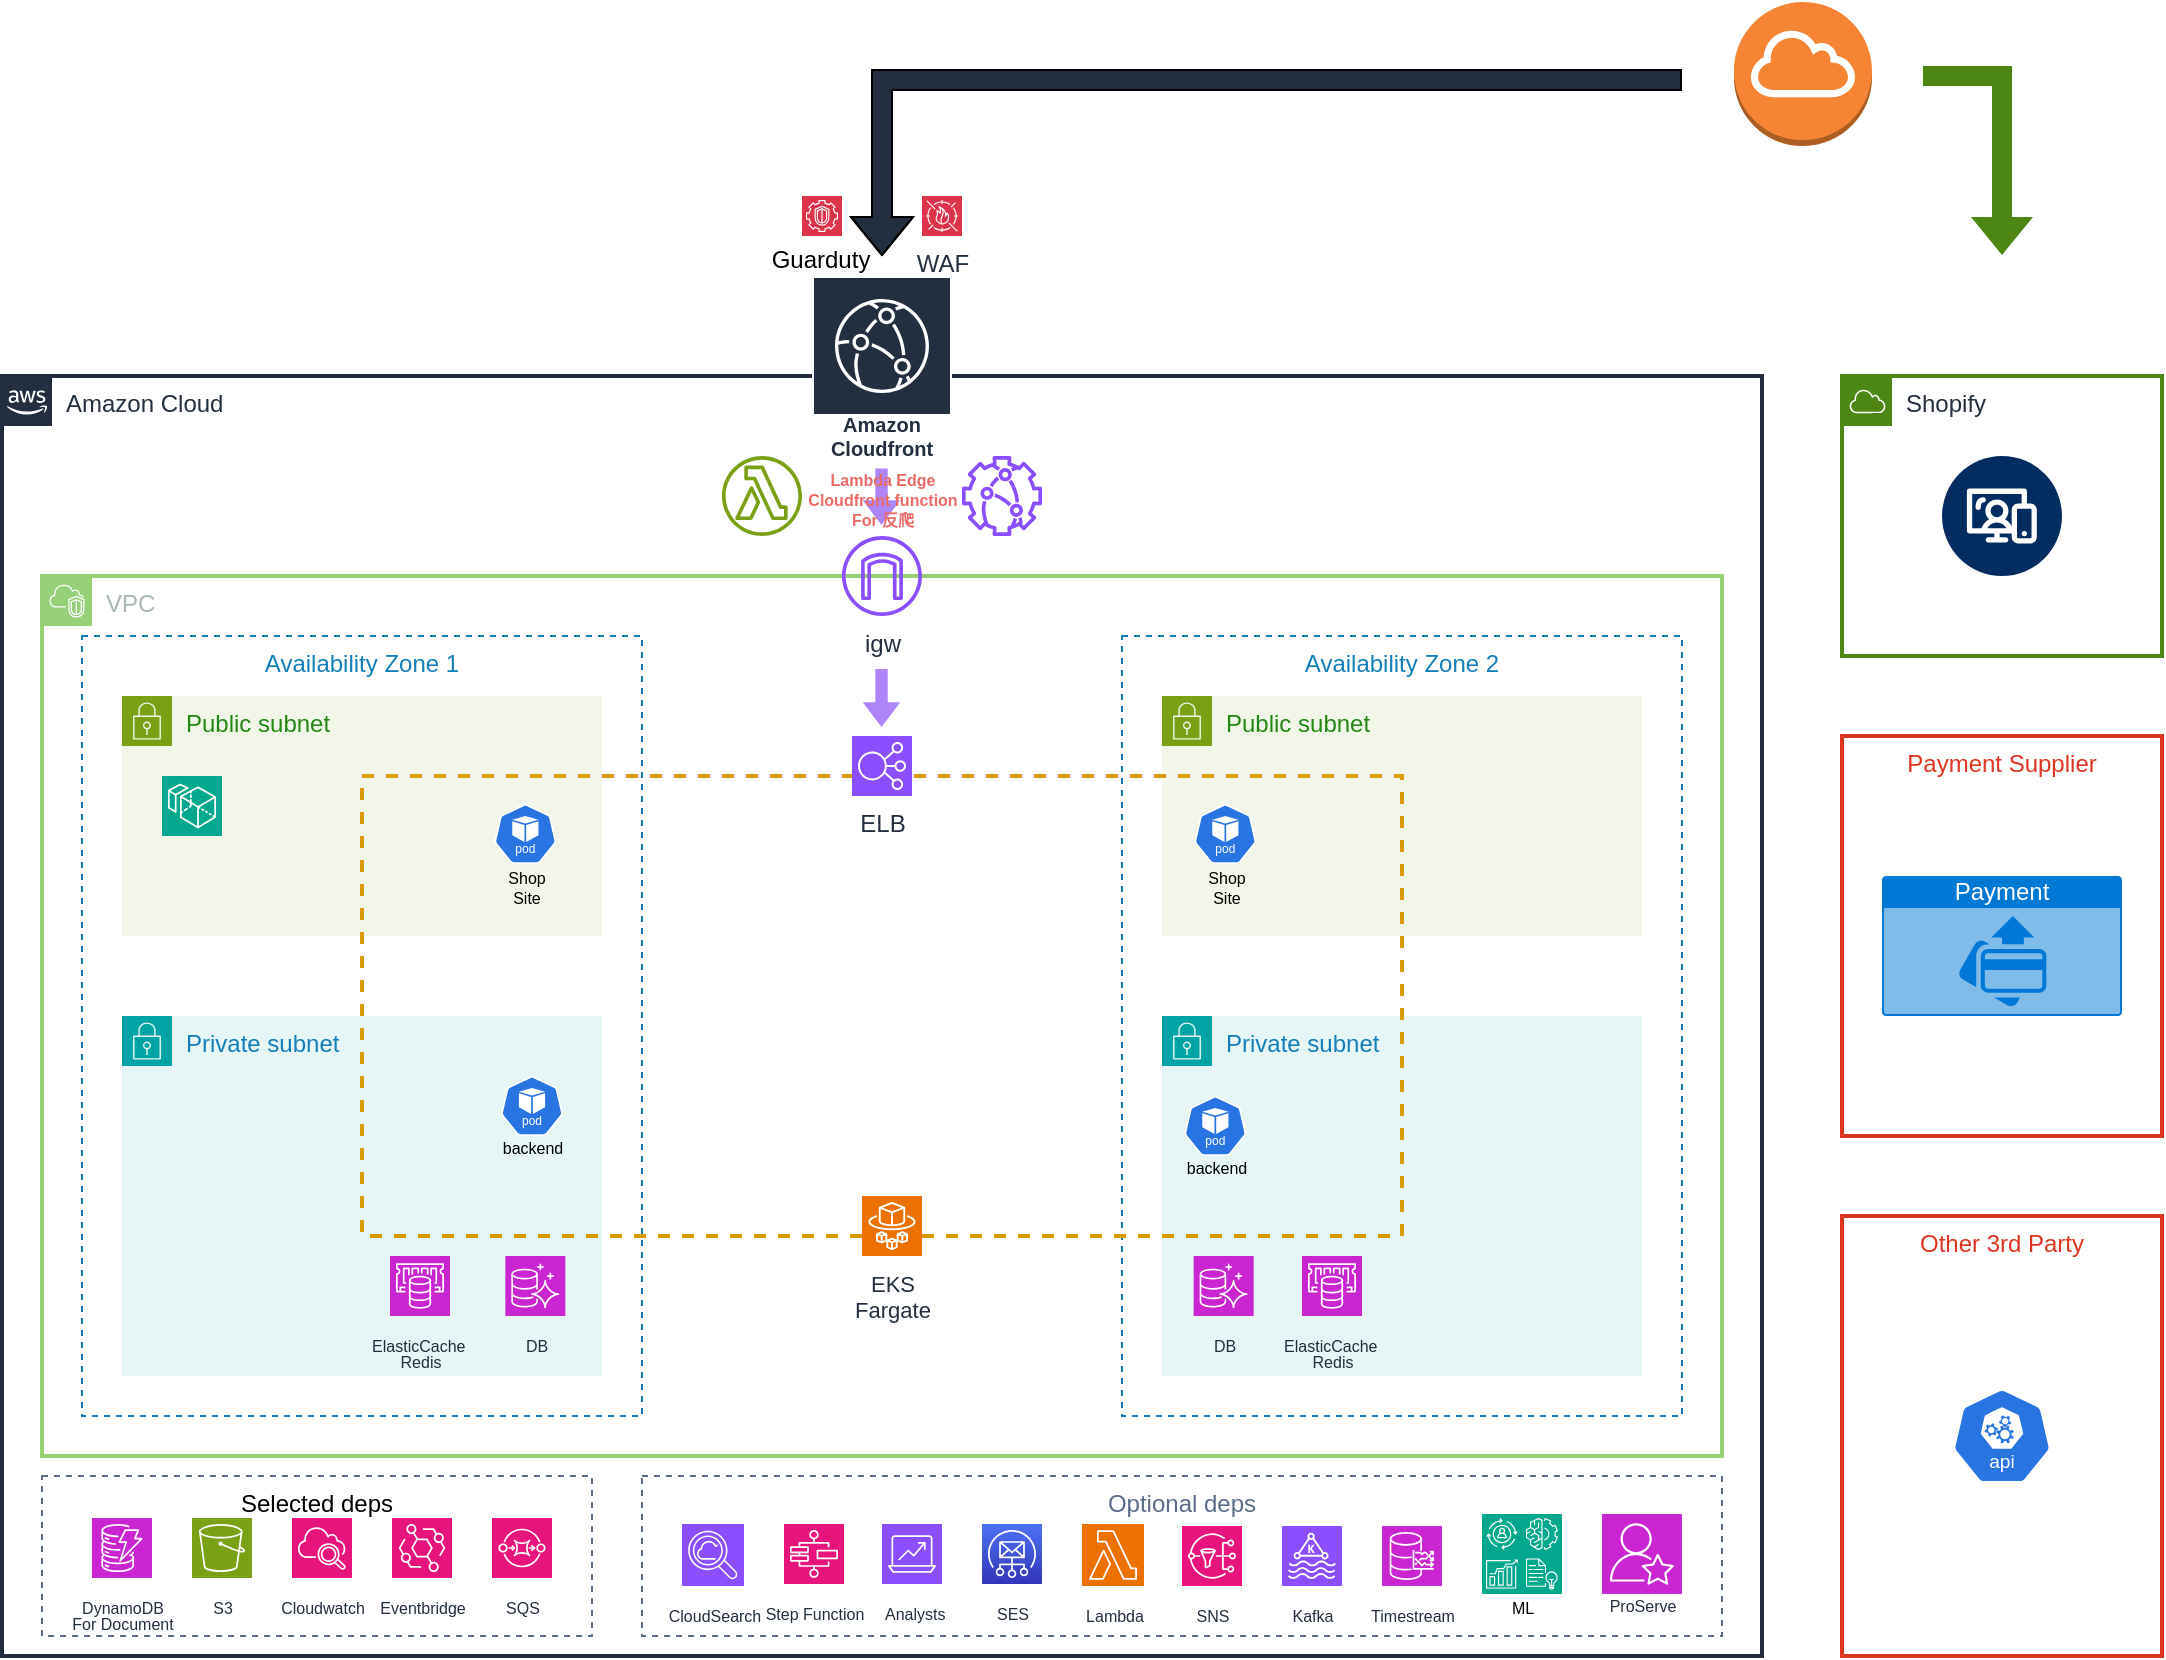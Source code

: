 <mxfile version="24.0.1" type="github">
  <diagram name="第 1 页" id="bL2bV6wZ8aXgP3QGGtM7">
    <mxGraphModel dx="1584" dy="902" grid="1" gridSize="10" guides="1" tooltips="1" connect="1" arrows="1" fold="1" page="1" pageScale="1" pageWidth="1169" pageHeight="827" math="0" shadow="0">
      <root>
        <mxCell id="0" />
        <mxCell id="1" parent="0" />
        <mxCell id="D0dJCamACp8w2JmoeC62-1" value="Amazon Cloud" style="points=[[0,0],[0.25,0],[0.5,0],[0.75,0],[1,0],[1,0.25],[1,0.5],[1,0.75],[1,1],[0.75,1],[0.5,1],[0.25,1],[0,1],[0,0.75],[0,0.5],[0,0.25]];outlineConnect=0;gradientColor=none;html=1;whiteSpace=wrap;fontSize=12;fontStyle=0;container=1;pointerEvents=0;collapsible=0;recursiveResize=0;shape=mxgraph.aws4.group;grIcon=mxgraph.aws4.group_aws_cloud_alt;strokeColor=#232F3E;fillColor=none;verticalAlign=top;align=left;spacingLeft=30;fontColor=#232F3E;dashed=0;strokeWidth=2;" vertex="1" parent="1">
          <mxGeometry x="40" y="240" width="880" height="640" as="geometry" />
        </mxCell>
        <mxCell id="D0dJCamACp8w2JmoeC62-11" value="" style="sketch=0;outlineConnect=0;fontColor=#232F3E;gradientColor=none;fillColor=#8C4FFF;strokeColor=none;dashed=0;verticalLabelPosition=bottom;verticalAlign=top;align=center;html=1;fontSize=12;fontStyle=0;aspect=fixed;pointerEvents=1;shape=mxgraph.aws4.cloudfront_functions;" vertex="1" parent="D0dJCamACp8w2JmoeC62-1">
          <mxGeometry x="480" y="40" width="40" height="40" as="geometry" />
        </mxCell>
        <mxCell id="D0dJCamACp8w2JmoeC62-13" value="" style="sketch=0;outlineConnect=0;fontColor=#232F3E;gradientColor=none;fillColor=#7AA116;strokeColor=none;dashed=0;verticalLabelPosition=bottom;verticalAlign=top;align=center;html=1;fontSize=12;fontStyle=0;aspect=fixed;pointerEvents=1;shape=mxgraph.aws4.lambda_function;" vertex="1" parent="D0dJCamACp8w2JmoeC62-1">
          <mxGeometry x="360" y="40" width="40" height="40" as="geometry" />
        </mxCell>
        <mxCell id="D0dJCamACp8w2JmoeC62-15" value="VPC" style="points=[[0,0],[0.25,0],[0.5,0],[0.75,0],[1,0],[1,0.25],[1,0.5],[1,0.75],[1,1],[0.75,1],[0.5,1],[0.25,1],[0,1],[0,0.75],[0,0.5],[0,0.25]];outlineConnect=0;gradientColor=none;html=1;whiteSpace=wrap;fontSize=12;fontStyle=0;container=1;pointerEvents=0;collapsible=0;recursiveResize=0;shape=mxgraph.aws4.group;grIcon=mxgraph.aws4.group_vpc2;strokeColor=#97D077;fillColor=none;verticalAlign=top;align=left;spacingLeft=30;fontColor=#AAB7B8;dashed=0;strokeWidth=2;" vertex="1" parent="D0dJCamACp8w2JmoeC62-1">
          <mxGeometry x="20" y="100" width="840" height="440" as="geometry" />
        </mxCell>
        <mxCell id="D0dJCamACp8w2JmoeC62-16" value="Availability Zone 1" style="fillColor=none;strokeColor=#147EBA;dashed=1;verticalAlign=top;fontStyle=0;fontColor=#147EBA;whiteSpace=wrap;html=1;" vertex="1" parent="D0dJCamACp8w2JmoeC62-15">
          <mxGeometry x="20" y="30" width="280" height="390" as="geometry" />
        </mxCell>
        <mxCell id="D0dJCamACp8w2JmoeC62-17" value="Availability Zone 2" style="fillColor=none;strokeColor=#147EBA;dashed=1;verticalAlign=top;fontStyle=0;fontColor=#147EBA;whiteSpace=wrap;html=1;" vertex="1" parent="D0dJCamACp8w2JmoeC62-15">
          <mxGeometry x="540" y="30" width="280" height="390" as="geometry" />
        </mxCell>
        <mxCell id="D0dJCamACp8w2JmoeC62-18" value="igw" style="sketch=0;outlineConnect=0;fontColor=#232F3E;gradientColor=none;fillColor=#8C4FFF;strokeColor=none;dashed=0;verticalLabelPosition=bottom;verticalAlign=top;align=center;html=1;fontSize=12;fontStyle=0;aspect=fixed;pointerEvents=1;shape=mxgraph.aws4.internet_gateway;" vertex="1" parent="D0dJCamACp8w2JmoeC62-15">
          <mxGeometry x="400" y="-20" width="40" height="40" as="geometry" />
        </mxCell>
        <mxCell id="D0dJCamACp8w2JmoeC62-20" value="Public subnet" style="points=[[0,0],[0.25,0],[0.5,0],[0.75,0],[1,0],[1,0.25],[1,0.5],[1,0.75],[1,1],[0.75,1],[0.5,1],[0.25,1],[0,1],[0,0.75],[0,0.5],[0,0.25]];outlineConnect=0;gradientColor=none;html=1;whiteSpace=wrap;fontSize=12;fontStyle=0;container=1;pointerEvents=0;collapsible=0;recursiveResize=0;shape=mxgraph.aws4.group;grIcon=mxgraph.aws4.group_security_group;grStroke=0;strokeColor=#7AA116;fillColor=#F2F6E8;verticalAlign=top;align=left;spacingLeft=30;fontColor=#248814;dashed=0;" vertex="1" parent="D0dJCamACp8w2JmoeC62-15">
          <mxGeometry x="40" y="60" width="240" height="120" as="geometry" />
        </mxCell>
        <mxCell id="D0dJCamACp8w2JmoeC62-21" value="Public subnet" style="points=[[0,0],[0.25,0],[0.5,0],[0.75,0],[1,0],[1,0.25],[1,0.5],[1,0.75],[1,1],[0.75,1],[0.5,1],[0.25,1],[0,1],[0,0.75],[0,0.5],[0,0.25]];outlineConnect=0;gradientColor=none;html=1;whiteSpace=wrap;fontSize=12;fontStyle=0;container=1;pointerEvents=0;collapsible=0;recursiveResize=0;shape=mxgraph.aws4.group;grIcon=mxgraph.aws4.group_security_group;grStroke=0;strokeColor=#7AA116;fillColor=#F2F6E8;verticalAlign=top;align=left;spacingLeft=30;fontColor=#248814;dashed=0;" vertex="1" parent="D0dJCamACp8w2JmoeC62-15">
          <mxGeometry x="560" y="60" width="240" height="120" as="geometry" />
        </mxCell>
        <mxCell id="D0dJCamACp8w2JmoeC62-22" value="Private subnet" style="points=[[0,0],[0.25,0],[0.5,0],[0.75,0],[1,0],[1,0.25],[1,0.5],[1,0.75],[1,1],[0.75,1],[0.5,1],[0.25,1],[0,1],[0,0.75],[0,0.5],[0,0.25]];outlineConnect=0;gradientColor=none;html=1;whiteSpace=wrap;fontSize=12;fontStyle=0;container=1;pointerEvents=0;collapsible=0;recursiveResize=0;shape=mxgraph.aws4.group;grIcon=mxgraph.aws4.group_security_group;grStroke=0;strokeColor=#00A4A6;fillColor=#E6F6F7;verticalAlign=top;align=left;spacingLeft=30;fontColor=#147EBA;dashed=0;" vertex="1" parent="D0dJCamACp8w2JmoeC62-15">
          <mxGeometry x="40" y="220" width="240" height="180" as="geometry" />
        </mxCell>
        <mxCell id="D0dJCamACp8w2JmoeC62-23" value="Private subnet" style="points=[[0,0],[0.25,0],[0.5,0],[0.75,0],[1,0],[1,0.25],[1,0.5],[1,0.75],[1,1],[0.75,1],[0.5,1],[0.25,1],[0,1],[0,0.75],[0,0.5],[0,0.25]];outlineConnect=0;gradientColor=none;html=1;whiteSpace=wrap;fontSize=12;fontStyle=0;container=1;pointerEvents=0;collapsible=0;recursiveResize=0;shape=mxgraph.aws4.group;grIcon=mxgraph.aws4.group_security_group;grStroke=0;strokeColor=#00A4A6;fillColor=#E6F6F7;verticalAlign=top;align=left;spacingLeft=30;fontColor=#147EBA;dashed=0;" vertex="1" parent="D0dJCamACp8w2JmoeC62-15">
          <mxGeometry x="560" y="220" width="240" height="180" as="geometry" />
        </mxCell>
        <mxCell id="D0dJCamACp8w2JmoeC62-25" value="" style="fillColor=none;strokeColor=#d79b00;dashed=1;verticalAlign=top;fontStyle=0;whiteSpace=wrap;html=1;strokeWidth=2;" vertex="1" parent="D0dJCamACp8w2JmoeC62-15">
          <mxGeometry x="160" y="100" width="520" height="230" as="geometry" />
        </mxCell>
        <mxCell id="D0dJCamACp8w2JmoeC62-29" value="" style="aspect=fixed;sketch=0;html=1;dashed=0;whitespace=wrap;fillColor=#2875E2;strokeColor=#ffffff;points=[[0.005,0.63,0],[0.1,0.2,0],[0.9,0.2,0],[0.5,0,0],[0.995,0.63,0],[0.72,0.99,0],[0.5,1,0],[0.28,0.99,0]];shape=mxgraph.kubernetes.icon2;kubernetesLabel=1;prIcon=pod" vertex="1" parent="D0dJCamACp8w2JmoeC62-15">
          <mxGeometry x="226.05" y="114" width="31.25" height="30" as="geometry" />
        </mxCell>
        <mxCell id="D0dJCamACp8w2JmoeC62-30" value="&lt;font style=&quot;font-size: 8px;&quot;&gt;Shop&lt;/font&gt;&lt;div style=&quot;font-size: 8px;&quot;&gt;&lt;span style=&quot;background-color: initial;&quot;&gt;&lt;font style=&quot;font-size: 8px;&quot;&gt;Site&lt;/font&gt;&lt;/span&gt;&lt;/div&gt;" style="text;html=1;align=center;verticalAlign=middle;resizable=0;points=[];autosize=1;strokeColor=none;fillColor=none;" vertex="1" parent="D0dJCamACp8w2JmoeC62-15">
          <mxGeometry x="221.67" y="134" width="40" height="40" as="geometry" />
        </mxCell>
        <mxCell id="D0dJCamACp8w2JmoeC62-27" value="" style="aspect=fixed;sketch=0;html=1;dashed=0;whitespace=wrap;fillColor=#2875E2;strokeColor=#ffffff;points=[[0.005,0.63,0],[0.1,0.2,0],[0.9,0.2,0],[0.5,0,0],[0.995,0.63,0],[0.72,0.99,0],[0.5,1,0],[0.28,0.99,0]];shape=mxgraph.kubernetes.icon2;kubernetesLabel=1;prIcon=pod" vertex="1" parent="D0dJCamACp8w2JmoeC62-15">
          <mxGeometry x="576.05" y="114" width="31.25" height="30" as="geometry" />
        </mxCell>
        <mxCell id="D0dJCamACp8w2JmoeC62-28" value="&lt;font style=&quot;font-size: 8px;&quot;&gt;Shop&lt;/font&gt;&lt;div style=&quot;font-size: 8px;&quot;&gt;&lt;span style=&quot;background-color: initial;&quot;&gt;&lt;font style=&quot;font-size: 8px;&quot;&gt;Site&lt;/font&gt;&lt;/span&gt;&lt;/div&gt;" style="text;html=1;align=center;verticalAlign=middle;resizable=0;points=[];autosize=1;strokeColor=none;fillColor=none;" vertex="1" parent="D0dJCamACp8w2JmoeC62-15">
          <mxGeometry x="571.67" y="134" width="40" height="40" as="geometry" />
        </mxCell>
        <mxCell id="D0dJCamACp8w2JmoeC62-31" value="ELB" style="sketch=0;points=[[0,0,0],[0.25,0,0],[0.5,0,0],[0.75,0,0],[1,0,0],[0,1,0],[0.25,1,0],[0.5,1,0],[0.75,1,0],[1,1,0],[0,0.25,0],[0,0.5,0],[0,0.75,0],[1,0.25,0],[1,0.5,0],[1,0.75,0]];outlineConnect=0;fontColor=#232F3E;fillColor=#8C4FFF;strokeColor=#ffffff;dashed=0;verticalLabelPosition=bottom;verticalAlign=top;align=center;html=1;fontSize=12;fontStyle=0;aspect=fixed;shape=mxgraph.aws4.resourceIcon;resIcon=mxgraph.aws4.elastic_load_balancing;" vertex="1" parent="D0dJCamACp8w2JmoeC62-15">
          <mxGeometry x="405" y="80" width="30" height="30" as="geometry" />
        </mxCell>
        <mxCell id="D0dJCamACp8w2JmoeC62-32" value="" style="shape=flexArrow;endArrow=classic;html=1;rounded=0;strokeColor=none;fillColor=#AE85F9;width=6.207;endSize=3.793;endWidth=11.581;fillStyle=auto;" edge="1" parent="D0dJCamACp8w2JmoeC62-15">
          <mxGeometry width="50" height="50" relative="1" as="geometry">
            <mxPoint x="419.76" y="46" as="sourcePoint" />
            <mxPoint x="419.76" y="76" as="targetPoint" />
          </mxGeometry>
        </mxCell>
        <mxCell id="D0dJCamACp8w2JmoeC62-33" value="&lt;font style=&quot;font-size: 8px;&quot;&gt;DB&lt;/font&gt;" style="sketch=0;points=[[0,0,0],[0.25,0,0],[0.5,0,0],[0.75,0,0],[1,0,0],[0,1,0],[0.25,1,0],[0.5,1,0],[0.75,1,0],[1,1,0],[0,0.25,0],[0,0.5,0],[0,0.75,0],[1,0.25,0],[1,0.5,0],[1,0.75,0]];outlineConnect=0;fontColor=#232F3E;fillColor=#C925D1;strokeColor=#ffffff;dashed=0;verticalLabelPosition=bottom;verticalAlign=top;align=center;html=1;fontSize=12;fontStyle=0;aspect=fixed;shape=mxgraph.aws4.resourceIcon;resIcon=mxgraph.aws4.aurora;" vertex="1" parent="D0dJCamACp8w2JmoeC62-15">
          <mxGeometry x="231.67" y="340" width="30" height="30" as="geometry" />
        </mxCell>
        <mxCell id="D0dJCamACp8w2JmoeC62-39" value="&lt;font style=&quot;font-size: 8px;&quot;&gt;ElasticCache&amp;nbsp;&lt;/font&gt;&lt;div style=&quot;font-size: 8px; line-height: 70%;&quot;&gt;&lt;font style=&quot;font-size: 8px;&quot;&gt;Redis&lt;/font&gt;&lt;/div&gt;" style="sketch=0;points=[[0,0,0],[0.25,0,0],[0.5,0,0],[0.75,0,0],[1,0,0],[0,1,0],[0.25,1,0],[0.5,1,0],[0.75,1,0],[1,1,0],[0,0.25,0],[0,0.5,0],[0,0.75,0],[1,0.25,0],[1,0.5,0],[1,0.75,0]];outlineConnect=0;fontColor=#232F3E;fillColor=#C925D1;strokeColor=#ffffff;dashed=0;verticalLabelPosition=bottom;verticalAlign=top;align=center;html=1;fontSize=12;fontStyle=0;aspect=fixed;shape=mxgraph.aws4.resourceIcon;resIcon=mxgraph.aws4.elasticache;" vertex="1" parent="D0dJCamACp8w2JmoeC62-15">
          <mxGeometry x="630" y="340" width="30" height="30" as="geometry" />
        </mxCell>
        <mxCell id="D0dJCamACp8w2JmoeC62-36" value="&lt;font style=&quot;font-size: 8px;&quot;&gt;ElasticCache&amp;nbsp;&lt;/font&gt;&lt;div style=&quot;font-size: 8px; line-height: 70%;&quot;&gt;&lt;font style=&quot;font-size: 8px;&quot;&gt;Redis&lt;/font&gt;&lt;/div&gt;" style="sketch=0;points=[[0,0,0],[0.25,0,0],[0.5,0,0],[0.75,0,0],[1,0,0],[0,1,0],[0.25,1,0],[0.5,1,0],[0.75,1,0],[1,1,0],[0,0.25,0],[0,0.5,0],[0,0.75,0],[1,0.25,0],[1,0.5,0],[1,0.75,0]];outlineConnect=0;fontColor=#232F3E;fillColor=#C925D1;strokeColor=#ffffff;dashed=0;verticalLabelPosition=bottom;verticalAlign=top;align=center;html=1;fontSize=12;fontStyle=0;aspect=fixed;shape=mxgraph.aws4.resourceIcon;resIcon=mxgraph.aws4.elasticache;" vertex="1" parent="D0dJCamACp8w2JmoeC62-15">
          <mxGeometry x="174" y="340" width="30" height="30" as="geometry" />
        </mxCell>
        <mxCell id="D0dJCamACp8w2JmoeC62-34" value="&lt;font style=&quot;font-size: 8px;&quot;&gt;DB&lt;/font&gt;" style="sketch=0;points=[[0,0,0],[0.25,0,0],[0.5,0,0],[0.75,0,0],[1,0,0],[0,1,0],[0.25,1,0],[0.5,1,0],[0.75,1,0],[1,1,0],[0,0.25,0],[0,0.5,0],[0,0.75,0],[1,0.25,0],[1,0.5,0],[1,0.75,0]];outlineConnect=0;fontColor=#232F3E;fillColor=#C925D1;strokeColor=#ffffff;dashed=0;verticalLabelPosition=bottom;verticalAlign=top;align=center;html=1;fontSize=12;fontStyle=0;aspect=fixed;shape=mxgraph.aws4.resourceIcon;resIcon=mxgraph.aws4.aurora;" vertex="1" parent="D0dJCamACp8w2JmoeC62-15">
          <mxGeometry x="575.83" y="340" width="30" height="30" as="geometry" />
        </mxCell>
        <mxCell id="D0dJCamACp8w2JmoeC62-26" value="&lt;font style=&quot;font-size: 11px;&quot;&gt;EKS&lt;/font&gt;&lt;div style=&quot;font-size: 11px;&quot;&gt;&lt;font style=&quot;font-size: 11px;&quot;&gt;Fargate&lt;/font&gt;&lt;/div&gt;" style="sketch=0;points=[[0,0,0],[0.25,0,0],[0.5,0,0],[0.75,0,0],[1,0,0],[0,1,0],[0.25,1,0],[0.5,1,0],[0.75,1,0],[1,1,0],[0,0.25,0],[0,0.5,0],[0,0.75,0],[1,0.25,0],[1,0.5,0],[1,0.75,0]];outlineConnect=0;fontColor=#232F3E;fillColor=#ED7100;strokeColor=#ffffff;dashed=0;verticalLabelPosition=bottom;verticalAlign=top;align=center;html=1;fontSize=12;fontStyle=0;aspect=fixed;shape=mxgraph.aws4.resourceIcon;resIcon=mxgraph.aws4.fargate;" vertex="1" parent="D0dJCamACp8w2JmoeC62-15">
          <mxGeometry x="410" y="310" width="30" height="30" as="geometry" />
        </mxCell>
        <mxCell id="D0dJCamACp8w2JmoeC62-46" value="" style="aspect=fixed;sketch=0;html=1;dashed=0;whitespace=wrap;fillColor=#2875E2;strokeColor=#ffffff;points=[[0.005,0.63,0],[0.1,0.2,0],[0.9,0.2,0],[0.5,0,0],[0.995,0.63,0],[0.72,0.99,0],[0.5,1,0],[0.28,0.99,0]];shape=mxgraph.kubernetes.icon2;kubernetesLabel=1;prIcon=pod" vertex="1" parent="D0dJCamACp8w2JmoeC62-15">
          <mxGeometry x="571.05" y="260" width="31.24" height="30" as="geometry" />
        </mxCell>
        <mxCell id="D0dJCamACp8w2JmoeC62-47" value="&lt;font style=&quot;font-size: 8px;&quot;&gt;backend&lt;/font&gt;" style="text;html=1;align=center;verticalAlign=middle;resizable=0;points=[];autosize=1;strokeColor=none;fillColor=none;" vertex="1" parent="D0dJCamACp8w2JmoeC62-15">
          <mxGeometry x="561.67" y="280" width="50" height="30" as="geometry" />
        </mxCell>
        <mxCell id="D0dJCamACp8w2JmoeC62-40" value="" style="aspect=fixed;sketch=0;html=1;dashed=0;whitespace=wrap;fillColor=#2875E2;strokeColor=#ffffff;points=[[0.005,0.63,0],[0.1,0.2,0],[0.9,0.2,0],[0.5,0,0],[0.995,0.63,0],[0.72,0.99,0],[0.5,1,0],[0.28,0.99,0]];shape=mxgraph.kubernetes.icon2;kubernetesLabel=1;prIcon=pod" vertex="1" parent="D0dJCamACp8w2JmoeC62-15">
          <mxGeometry x="229.38" y="250" width="31.24" height="30" as="geometry" />
        </mxCell>
        <mxCell id="D0dJCamACp8w2JmoeC62-41" value="&lt;font style=&quot;font-size: 8px;&quot;&gt;backend&lt;/font&gt;" style="text;html=1;align=center;verticalAlign=middle;resizable=0;points=[];autosize=1;strokeColor=none;fillColor=none;" vertex="1" parent="D0dJCamACp8w2JmoeC62-15">
          <mxGeometry x="220" y="270" width="50" height="30" as="geometry" />
        </mxCell>
        <mxCell id="D0dJCamACp8w2JmoeC62-55" value="" style="sketch=0;points=[[0,0,0],[0.25,0,0],[0.5,0,0],[0.75,0,0],[1,0,0],[0,1,0],[0.25,1,0],[0.5,1,0],[0.75,1,0],[1,1,0],[0,0.25,0],[0,0.5,0],[0,0.75,0],[1,0.25,0],[1,0.5,0],[1,0.75,0]];outlineConnect=0;fontColor=#232F3E;fillColor=#01A88D;strokeColor=#ffffff;dashed=0;verticalLabelPosition=bottom;verticalAlign=top;align=center;html=1;fontSize=12;fontStyle=0;aspect=fixed;shape=mxgraph.aws4.resourceIcon;resIcon=mxgraph.aws4.workspaces;" vertex="1" parent="D0dJCamACp8w2JmoeC62-15">
          <mxGeometry x="60" y="100" width="30" height="30" as="geometry" />
        </mxCell>
        <mxCell id="D0dJCamACp8w2JmoeC62-19" value="" style="shape=flexArrow;endArrow=classic;html=1;rounded=0;strokeColor=none;fillColor=#AE85F9;width=6.207;endSize=3.793;endWidth=11.581;fillStyle=auto;" edge="1" parent="D0dJCamACp8w2JmoeC62-1">
          <mxGeometry width="50" height="50" relative="1" as="geometry">
            <mxPoint x="439.76" y="45" as="sourcePoint" />
            <mxPoint x="439.76" y="75" as="targetPoint" />
          </mxGeometry>
        </mxCell>
        <mxCell id="D0dJCamACp8w2JmoeC62-14" value="&lt;font color=&quot;#ea6b66&quot; style=&quot;font-size: 8px;&quot;&gt;&lt;b style=&quot;&quot;&gt;Lambda Edge&lt;/b&gt;&lt;/font&gt;&lt;div style=&quot;font-size: 8px;&quot;&gt;&lt;font color=&quot;#ea6b66&quot; style=&quot;font-size: 8px;&quot;&gt;&lt;b&gt;Cloudfront function&lt;/b&gt;&lt;/font&gt;&lt;/div&gt;&lt;div style=&quot;font-size: 8px;&quot;&gt;&lt;font color=&quot;#ea6b66&quot; style=&quot;font-size: 8px;&quot;&gt;&lt;b style=&quot;&quot;&gt;For 反爬&lt;/b&gt;&lt;/font&gt;&lt;/div&gt;" style="text;html=1;align=center;verticalAlign=middle;resizable=0;points=[];autosize=1;strokeColor=none;fillColor=none;" vertex="1" parent="D0dJCamACp8w2JmoeC62-1">
          <mxGeometry x="390" y="35" width="100" height="50" as="geometry" />
        </mxCell>
        <mxCell id="D0dJCamACp8w2JmoeC62-49" value="&lt;font style=&quot;font-size: 8px;&quot;&gt;Cloudwatch&lt;/font&gt;" style="sketch=0;points=[[0,0,0],[0.25,0,0],[0.5,0,0],[0.75,0,0],[1,0,0],[0,1,0],[0.25,1,0],[0.5,1,0],[0.75,1,0],[1,1,0],[0,0.25,0],[0,0.5,0],[0,0.75,0],[1,0.25,0],[1,0.5,0],[1,0.75,0]];points=[[0,0,0],[0.25,0,0],[0.5,0,0],[0.75,0,0],[1,0,0],[0,1,0],[0.25,1,0],[0.5,1,0],[0.75,1,0],[1,1,0],[0,0.25,0],[0,0.5,0],[0,0.75,0],[1,0.25,0],[1,0.5,0],[1,0.75,0]];outlineConnect=0;fontColor=#232F3E;fillColor=#E7157B;strokeColor=#ffffff;dashed=0;verticalLabelPosition=bottom;verticalAlign=top;align=center;html=1;fontSize=12;fontStyle=0;aspect=fixed;shape=mxgraph.aws4.resourceIcon;resIcon=mxgraph.aws4.cloudwatch_2;" vertex="1" parent="D0dJCamACp8w2JmoeC62-1">
          <mxGeometry x="145" y="571" width="30" height="30" as="geometry" />
        </mxCell>
        <mxCell id="D0dJCamACp8w2JmoeC62-50" value="&lt;font style=&quot;font-size: 8px;&quot;&gt;Eventbridge&lt;/font&gt;" style="sketch=0;points=[[0,0,0],[0.25,0,0],[0.5,0,0],[0.75,0,0],[1,0,0],[0,1,0],[0.25,1,0],[0.5,1,0],[0.75,1,0],[1,1,0],[0,0.25,0],[0,0.5,0],[0,0.75,0],[1,0.25,0],[1,0.5,0],[1,0.75,0]];outlineConnect=0;fontColor=#232F3E;fillColor=#E7157B;strokeColor=#ffffff;dashed=0;verticalLabelPosition=bottom;verticalAlign=top;align=center;html=1;fontSize=12;fontStyle=0;aspect=fixed;shape=mxgraph.aws4.resourceIcon;resIcon=mxgraph.aws4.eventbridge;" vertex="1" parent="D0dJCamACp8w2JmoeC62-1">
          <mxGeometry x="195" y="571" width="30" height="30" as="geometry" />
        </mxCell>
        <mxCell id="D0dJCamACp8w2JmoeC62-52" value="&lt;font style=&quot;font-size: 8px;&quot;&gt;SQS&lt;/font&gt;" style="sketch=0;points=[[0,0,0],[0.25,0,0],[0.5,0,0],[0.75,0,0],[1,0,0],[0,1,0],[0.25,1,0],[0.5,1,0],[0.75,1,0],[1,1,0],[0,0.25,0],[0,0.5,0],[0,0.75,0],[1,0.25,0],[1,0.5,0],[1,0.75,0]];outlineConnect=0;fontColor=#232F3E;fillColor=#E7157B;strokeColor=#ffffff;dashed=0;verticalLabelPosition=bottom;verticalAlign=top;align=center;html=1;fontSize=12;fontStyle=0;aspect=fixed;shape=mxgraph.aws4.resourceIcon;resIcon=mxgraph.aws4.sqs;" vertex="1" parent="D0dJCamACp8w2JmoeC62-1">
          <mxGeometry x="245" y="571" width="30" height="30" as="geometry" />
        </mxCell>
        <mxCell id="D0dJCamACp8w2JmoeC62-63" value="&lt;font color=&quot;#000000&quot;&gt;Selected deps&lt;/font&gt;" style="fillColor=none;strokeColor=#5A6C86;dashed=1;verticalAlign=top;fontStyle=0;fontColor=#5A6C86;whiteSpace=wrap;html=1;" vertex="1" parent="D0dJCamACp8w2JmoeC62-1">
          <mxGeometry x="20" y="550" width="275" height="80" as="geometry" />
        </mxCell>
        <mxCell id="D0dJCamACp8w2JmoeC62-38" value="&lt;font style=&quot;font-size: 8px;&quot;&gt;DynamoDB&lt;/font&gt;&lt;div style=&quot;line-height: 30%;&quot;&gt;&lt;font style=&quot;font-size: 8px;&quot;&gt;For Document&lt;/font&gt;&lt;/div&gt;" style="sketch=0;points=[[0,0,0],[0.25,0,0],[0.5,0,0],[0.75,0,0],[1,0,0],[0,1,0],[0.25,1,0],[0.5,1,0],[0.75,1,0],[1,1,0],[0,0.25,0],[0,0.5,0],[0,0.75,0],[1,0.25,0],[1,0.5,0],[1,0.75,0]];outlineConnect=0;fontColor=#232F3E;fillColor=#C925D1;strokeColor=#ffffff;dashed=0;verticalLabelPosition=bottom;verticalAlign=top;align=center;html=1;fontSize=12;fontStyle=0;aspect=fixed;shape=mxgraph.aws4.resourceIcon;resIcon=mxgraph.aws4.dynamodb;" vertex="1" parent="D0dJCamACp8w2JmoeC62-1">
          <mxGeometry x="45" y="571" width="30" height="30" as="geometry" />
        </mxCell>
        <mxCell id="D0dJCamACp8w2JmoeC62-48" value="&lt;font style=&quot;font-size: 8px;&quot;&gt;S3&lt;/font&gt;" style="sketch=0;points=[[0,0,0],[0.25,0,0],[0.5,0,0],[0.75,0,0],[1,0,0],[0,1,0],[0.25,1,0],[0.5,1,0],[0.75,1,0],[1,1,0],[0,0.25,0],[0,0.5,0],[0,0.75,0],[1,0.25,0],[1,0.5,0],[1,0.75,0]];outlineConnect=0;fontColor=#232F3E;fillColor=#7AA116;strokeColor=#ffffff;dashed=0;verticalLabelPosition=bottom;verticalAlign=top;align=center;html=1;fontSize=12;fontStyle=0;aspect=fixed;shape=mxgraph.aws4.resourceIcon;resIcon=mxgraph.aws4.s3;" vertex="1" parent="D0dJCamACp8w2JmoeC62-1">
          <mxGeometry x="95" y="571" width="30" height="30" as="geometry" />
        </mxCell>
        <mxCell id="D0dJCamACp8w2JmoeC62-51" value="&lt;font style=&quot;font-size: 8px;&quot;&gt;SNS&lt;/font&gt;" style="sketch=0;points=[[0,0,0],[0.25,0,0],[0.5,0,0],[0.75,0,0],[1,0,0],[0,1,0],[0.25,1,0],[0.5,1,0],[0.75,1,0],[1,1,0],[0,0.25,0],[0,0.5,0],[0,0.75,0],[1,0.25,0],[1,0.5,0],[1,0.75,0]];outlineConnect=0;fontColor=#232F3E;fillColor=#E7157B;strokeColor=#ffffff;dashed=0;verticalLabelPosition=bottom;verticalAlign=top;align=center;html=1;fontSize=12;fontStyle=0;aspect=fixed;shape=mxgraph.aws4.resourceIcon;resIcon=mxgraph.aws4.sns;" vertex="1" parent="D0dJCamACp8w2JmoeC62-1">
          <mxGeometry x="590" y="575" width="30" height="30" as="geometry" />
        </mxCell>
        <mxCell id="D0dJCamACp8w2JmoeC62-56" value="&lt;font style=&quot;font-size: 8px;&quot;&gt;&amp;nbsp;Analysts&lt;/font&gt;" style="sketch=0;points=[[0,0,0],[0.25,0,0],[0.5,0,0],[0.75,0,0],[1,0,0],[0,1,0],[0.25,1,0],[0.5,1,0],[0.75,1,0],[1,1,0],[0,0.25,0],[0,0.5,0],[0,0.75,0],[1,0.25,0],[1,0.5,0],[1,0.75,0]];outlineConnect=0;fontColor=#232F3E;fillColor=#8C4FFF;strokeColor=#ffffff;dashed=0;verticalLabelPosition=bottom;verticalAlign=top;align=center;html=1;fontSize=12;fontStyle=0;aspect=fixed;shape=mxgraph.aws4.resourceIcon;resIcon=mxgraph.aws4.analytics;" vertex="1" parent="D0dJCamACp8w2JmoeC62-1">
          <mxGeometry x="440" y="574" width="30" height="30" as="geometry" />
        </mxCell>
        <mxCell id="D0dJCamACp8w2JmoeC62-57" value="&lt;font style=&quot;font-size: 8px;&quot;&gt;CloudSearch&lt;/font&gt;" style="sketch=0;points=[[0,0,0],[0.25,0,0],[0.5,0,0],[0.75,0,0],[1,0,0],[0,1,0],[0.25,1,0],[0.5,1,0],[0.75,1,0],[1,1,0],[0,0.25,0],[0,0.5,0],[0,0.75,0],[1,0.25,0],[1,0.5,0],[1,0.75,0]];outlineConnect=0;fontColor=#232F3E;fillColor=#8C4FFF;strokeColor=#ffffff;dashed=0;verticalLabelPosition=bottom;verticalAlign=top;align=center;html=1;fontSize=12;fontStyle=0;aspect=fixed;shape=mxgraph.aws4.resourceIcon;resIcon=mxgraph.aws4.cloudsearch2;" vertex="1" parent="D0dJCamACp8w2JmoeC62-1">
          <mxGeometry x="340" y="574" width="31" height="31" as="geometry" />
        </mxCell>
        <mxCell id="D0dJCamACp8w2JmoeC62-58" value="&lt;font style=&quot;font-size: 8px;&quot;&gt;Step Function&lt;/font&gt;" style="sketch=0;points=[[0,0,0],[0.25,0,0],[0.5,0,0],[0.75,0,0],[1,0,0],[0,1,0],[0.25,1,0],[0.5,1,0],[0.75,1,0],[1,1,0],[0,0.25,0],[0,0.5,0],[0,0.75,0],[1,0.25,0],[1,0.5,0],[1,0.75,0]];outlineConnect=0;fontColor=#232F3E;fillColor=#E7157B;strokeColor=#ffffff;dashed=0;verticalLabelPosition=bottom;verticalAlign=top;align=center;html=1;fontSize=12;fontStyle=0;aspect=fixed;shape=mxgraph.aws4.resourceIcon;resIcon=mxgraph.aws4.step_functions;" vertex="1" parent="D0dJCamACp8w2JmoeC62-1">
          <mxGeometry x="391" y="574" width="30" height="30" as="geometry" />
        </mxCell>
        <mxCell id="D0dJCamACp8w2JmoeC62-59" value="&lt;font style=&quot;font-size: 8px;&quot;&gt;Lambda&lt;/font&gt;" style="sketch=0;points=[[0,0,0],[0.25,0,0],[0.5,0,0],[0.75,0,0],[1,0,0],[0,1,0],[0.25,1,0],[0.5,1,0],[0.75,1,0],[1,1,0],[0,0.25,0],[0,0.5,0],[0,0.75,0],[1,0.25,0],[1,0.5,0],[1,0.75,0]];outlineConnect=0;fontColor=#232F3E;fillColor=#ED7100;strokeColor=#ffffff;dashed=0;verticalLabelPosition=bottom;verticalAlign=top;align=center;html=1;fontSize=12;fontStyle=0;aspect=fixed;shape=mxgraph.aws4.resourceIcon;resIcon=mxgraph.aws4.lambda;" vertex="1" parent="D0dJCamACp8w2JmoeC62-1">
          <mxGeometry x="540" y="574" width="31" height="31" as="geometry" />
        </mxCell>
        <mxCell id="D0dJCamACp8w2JmoeC62-61" value="&lt;font style=&quot;font-size: 8px;&quot;&gt;SES&lt;/font&gt;" style="sketch=0;points=[[0,0,0],[0.25,0,0],[0.5,0,0],[0.75,0,0],[1,0,0],[0,1,0],[0.25,1,0],[0.5,1,0],[0.75,1,0],[1,1,0],[0,0.25,0],[0,0.5,0],[0,0.75,0],[1,0.25,0],[1,0.5,0],[1,0.75,0]];outlineConnect=0;fontColor=#232F3E;gradientColor=#4D72F3;gradientDirection=north;fillColor=#3334B9;strokeColor=#ffffff;dashed=0;verticalLabelPosition=bottom;verticalAlign=top;align=center;html=1;fontSize=12;fontStyle=0;aspect=fixed;shape=mxgraph.aws4.resourceIcon;resIcon=mxgraph.aws4.simple_email_service;" vertex="1" parent="D0dJCamACp8w2JmoeC62-1">
          <mxGeometry x="490" y="574" width="30" height="30" as="geometry" />
        </mxCell>
        <mxCell id="D0dJCamACp8w2JmoeC62-65" value="&lt;font style=&quot;font-size: 8px;&quot;&gt;Kafka&lt;/font&gt;" style="sketch=0;points=[[0,0,0],[0.25,0,0],[0.5,0,0],[0.75,0,0],[1,0,0],[0,1,0],[0.25,1,0],[0.5,1,0],[0.75,1,0],[1,1,0],[0,0.25,0],[0,0.5,0],[0,0.75,0],[1,0.25,0],[1,0.5,0],[1,0.75,0]];outlineConnect=0;fontColor=#232F3E;fillColor=#8C4FFF;strokeColor=#ffffff;dashed=0;verticalLabelPosition=bottom;verticalAlign=top;align=center;html=1;fontSize=12;fontStyle=0;aspect=fixed;shape=mxgraph.aws4.resourceIcon;resIcon=mxgraph.aws4.managed_streaming_for_kafka;" vertex="1" parent="D0dJCamACp8w2JmoeC62-1">
          <mxGeometry x="640" y="575" width="30" height="30" as="geometry" />
        </mxCell>
        <mxCell id="D0dJCamACp8w2JmoeC62-70" value="&lt;font style=&quot;font-size: 8px;&quot;&gt;Timestream&lt;/font&gt;" style="sketch=0;points=[[0,0,0],[0.25,0,0],[0.5,0,0],[0.75,0,0],[1,0,0],[0,1,0],[0.25,1,0],[0.5,1,0],[0.75,1,0],[1,1,0],[0,0.25,0],[0,0.5,0],[0,0.75,0],[1,0.25,0],[1,0.5,0],[1,0.75,0]];outlineConnect=0;fontColor=#232F3E;fillColor=#C925D1;strokeColor=#ffffff;dashed=0;verticalLabelPosition=bottom;verticalAlign=top;align=center;html=1;fontSize=12;fontStyle=0;aspect=fixed;shape=mxgraph.aws4.resourceIcon;resIcon=mxgraph.aws4.timestream;" vertex="1" parent="D0dJCamACp8w2JmoeC62-1">
          <mxGeometry x="690" y="575" width="30" height="30" as="geometry" />
        </mxCell>
        <mxCell id="D0dJCamACp8w2JmoeC62-60" value="" style="sketch=0;points=[[0,0,0],[0.25,0,0],[0.5,0,0],[0.75,0,0],[1,0,0],[0,1,0],[0.25,1,0],[0.5,1,0],[0.75,1,0],[1,1,0],[0,0.25,0],[0,0.5,0],[0,0.75,0],[1,0.25,0],[1,0.5,0],[1,0.75,0]];outlineConnect=0;fontColor=#232F3E;fillColor=#C925D1;strokeColor=#ffffff;dashed=0;verticalLabelPosition=bottom;verticalAlign=top;align=center;html=1;fontSize=12;fontStyle=0;aspect=fixed;shape=mxgraph.aws4.resourceIcon;resIcon=mxgraph.aws4.professional_services;" vertex="1" parent="D0dJCamACp8w2JmoeC62-1">
          <mxGeometry x="800" y="569" width="40" height="40" as="geometry" />
        </mxCell>
        <mxCell id="D0dJCamACp8w2JmoeC62-77" value="" style="group" vertex="1" connectable="0" parent="D0dJCamACp8w2JmoeC62-1">
          <mxGeometry x="740" y="569" width="40" height="61" as="geometry" />
        </mxCell>
        <mxCell id="D0dJCamACp8w2JmoeC62-75" value="" style="group" vertex="1" connectable="0" parent="D0dJCamACp8w2JmoeC62-77">
          <mxGeometry width="40" height="40" as="geometry" />
        </mxCell>
        <mxCell id="D0dJCamACp8w2JmoeC62-71" value="" style="sketch=0;points=[[0,0,0],[0.25,0,0],[0.5,0,0],[0.75,0,0],[1,0,0],[0,1,0],[0.25,1,0],[0.5,1,0],[0.75,1,0],[1,1,0],[0,0.25,0],[0,0.5,0],[0,0.75,0],[1,0.25,0],[1,0.5,0],[1,0.75,0]];outlineConnect=0;fontColor=#232F3E;fillColor=#01A88D;strokeColor=#ffffff;dashed=0;verticalLabelPosition=bottom;verticalAlign=top;align=center;html=1;fontSize=12;fontStyle=0;aspect=fixed;shape=mxgraph.aws4.resourceIcon;resIcon=mxgraph.aws4.machine_learning;" vertex="1" parent="D0dJCamACp8w2JmoeC62-75">
          <mxGeometry x="20" width="20" height="20" as="geometry" />
        </mxCell>
        <mxCell id="D0dJCamACp8w2JmoeC62-72" value="" style="sketch=0;points=[[0,0,0],[0.25,0,0],[0.5,0,0],[0.75,0,0],[1,0,0],[0,1,0],[0.25,1,0],[0.5,1,0],[0.75,1,0],[1,1,0],[0,0.25,0],[0,0.5,0],[0,0.75,0],[1,0.25,0],[1,0.5,0],[1,0.75,0]];outlineConnect=0;fontColor=#232F3E;fillColor=#01A88D;strokeColor=#ffffff;dashed=0;verticalLabelPosition=bottom;verticalAlign=top;align=center;html=1;fontSize=12;fontStyle=0;aspect=fixed;shape=mxgraph.aws4.resourceIcon;resIcon=mxgraph.aws4.comprehend;" vertex="1" parent="D0dJCamACp8w2JmoeC62-75">
          <mxGeometry x="20" y="20" width="20" height="20" as="geometry" />
        </mxCell>
        <mxCell id="D0dJCamACp8w2JmoeC62-73" value="" style="sketch=0;points=[[0,0,0],[0.25,0,0],[0.5,0,0],[0.75,0,0],[1,0,0],[0,1,0],[0.25,1,0],[0.5,1,0],[0.75,1,0],[1,1,0],[0,0.25,0],[0,0.5,0],[0,0.75,0],[1,0.25,0],[1,0.5,0],[1,0.75,0]];outlineConnect=0;fontColor=#232F3E;fillColor=#01A88D;strokeColor=#ffffff;dashed=0;verticalLabelPosition=bottom;verticalAlign=top;align=center;html=1;fontSize=12;fontStyle=0;aspect=fixed;shape=mxgraph.aws4.resourceIcon;resIcon=mxgraph.aws4.forecast;" vertex="1" parent="D0dJCamACp8w2JmoeC62-75">
          <mxGeometry y="20" width="20" height="20" as="geometry" />
        </mxCell>
        <mxCell id="D0dJCamACp8w2JmoeC62-74" value="" style="sketch=0;points=[[0,0,0],[0.25,0,0],[0.5,0,0],[0.75,0,0],[1,0,0],[0,1,0],[0.25,1,0],[0.5,1,0],[0.75,1,0],[1,1,0],[0,0.25,0],[0,0.5,0],[0,0.75,0],[1,0.25,0],[1,0.5,0],[1,0.75,0]];outlineConnect=0;fontColor=#232F3E;fillColor=#01A88D;strokeColor=#ffffff;dashed=0;verticalLabelPosition=bottom;verticalAlign=top;align=center;html=1;fontSize=12;fontStyle=0;aspect=fixed;shape=mxgraph.aws4.resourceIcon;resIcon=mxgraph.aws4.personalize;" vertex="1" parent="D0dJCamACp8w2JmoeC62-75">
          <mxGeometry width="20" height="20" as="geometry" />
        </mxCell>
        <mxCell id="D0dJCamACp8w2JmoeC62-79" value="&lt;font style=&quot;font-size: 8px;&quot;&gt;ML&lt;/font&gt;" style="text;html=1;align=center;verticalAlign=middle;resizable=0;points=[];autosize=1;strokeColor=none;fillColor=none;" vertex="1" parent="D0dJCamACp8w2JmoeC62-77">
          <mxGeometry x="5" y="31" width="30" height="30" as="geometry" />
        </mxCell>
        <mxCell id="D0dJCamACp8w2JmoeC62-78" value="&lt;span style=&quot;color: rgb(35, 47, 62); font-size: 8px;&quot;&gt;ProServe&lt;/span&gt;" style="text;html=1;align=center;verticalAlign=middle;resizable=0;points=[];autosize=1;strokeColor=none;fillColor=none;" vertex="1" parent="D0dJCamACp8w2JmoeC62-1">
          <mxGeometry x="790" y="599" width="60" height="30" as="geometry" />
        </mxCell>
        <mxCell id="D0dJCamACp8w2JmoeC62-64" value="Optional deps" style="fillColor=none;strokeColor=#5A6C86;dashed=1;verticalAlign=top;fontStyle=0;fontColor=#5A6C86;whiteSpace=wrap;html=1;" vertex="1" parent="D0dJCamACp8w2JmoeC62-1">
          <mxGeometry x="320" y="550" width="540" height="80" as="geometry" />
        </mxCell>
        <mxCell id="D0dJCamACp8w2JmoeC62-2" value="Shopify" style="points=[[0,0],[0.25,0],[0.5,0],[0.75,0],[1,0],[1,0.25],[1,0.5],[1,0.75],[1,1],[0.75,1],[0.5,1],[0.25,1],[0,1],[0,0.75],[0,0.5],[0,0.25]];outlineConnect=0;gradientColor=none;html=1;whiteSpace=wrap;fontSize=12;fontStyle=0;container=1;pointerEvents=0;collapsible=0;recursiveResize=0;shape=mxgraph.aws4.group;grIcon=mxgraph.aws4.group_aws_cloud;strokeColor=#4D8613;fillColor=none;verticalAlign=top;align=left;spacingLeft=30;fontColor=#232F3E;dashed=0;strokeWidth=2;" vertex="1" parent="1">
          <mxGeometry x="960" y="240" width="160" height="140" as="geometry" />
        </mxCell>
        <mxCell id="D0dJCamACp8w2JmoeC62-86" value="" style="verticalLabelPosition=bottom;aspect=fixed;html=1;shape=mxgraph.salesforce.web2;" vertex="1" parent="D0dJCamACp8w2JmoeC62-2">
          <mxGeometry x="50" y="40" width="60" height="60" as="geometry" />
        </mxCell>
        <mxCell id="D0dJCamACp8w2JmoeC62-5" value="" style="shape=flexArrow;endArrow=classic;html=1;rounded=0;fillColor=#232F3E;" edge="1" parent="1">
          <mxGeometry width="50" height="50" relative="1" as="geometry">
            <mxPoint x="880" y="92" as="sourcePoint" />
            <mxPoint x="480" y="180" as="targetPoint" />
            <Array as="points">
              <mxPoint x="480" y="92" />
            </Array>
          </mxGeometry>
        </mxCell>
        <mxCell id="D0dJCamACp8w2JmoeC62-6" value="" style="shape=flexArrow;endArrow=classic;html=1;rounded=0;strokeColor=none;fillColor=#4D8613;" edge="1" parent="1">
          <mxGeometry width="50" height="50" relative="1" as="geometry">
            <mxPoint x="1000" y="90" as="sourcePoint" />
            <mxPoint x="1040" y="180" as="targetPoint" />
            <Array as="points">
              <mxPoint x="1040" y="90" />
            </Array>
          </mxGeometry>
        </mxCell>
        <mxCell id="D0dJCamACp8w2JmoeC62-9" value="" style="outlineConnect=0;dashed=0;verticalLabelPosition=bottom;verticalAlign=top;align=center;html=1;shape=mxgraph.aws3.internet_gateway;fillColor=#F58534;gradientColor=none;" vertex="1" parent="1">
          <mxGeometry x="906" y="53" width="69" height="72" as="geometry" />
        </mxCell>
        <mxCell id="D0dJCamACp8w2JmoeC62-12" value="Amazon Cloudfront" style="sketch=0;outlineConnect=0;fontColor=#232F3E;gradientColor=none;strokeColor=#ffffff;fillColor=#232F3E;dashed=0;verticalLabelPosition=middle;verticalAlign=bottom;align=center;html=1;whiteSpace=wrap;fontSize=10;fontStyle=1;spacing=3;shape=mxgraph.aws4.productIcon;prIcon=mxgraph.aws4.cloudfront;" vertex="1" parent="1">
          <mxGeometry x="445" y="190" width="70" height="96.25" as="geometry" />
        </mxCell>
        <mxCell id="D0dJCamACp8w2JmoeC62-53" value="" style="sketch=0;points=[[0,0,0],[0.25,0,0],[0.5,0,0],[0.75,0,0],[1,0,0],[0,1,0],[0.25,1,0],[0.5,1,0],[0.75,1,0],[1,1,0],[0,0.25,0],[0,0.5,0],[0,0.75,0],[1,0.25,0],[1,0.5,0],[1,0.75,0]];outlineConnect=0;fontColor=#232F3E;fillColor=#DD344C;strokeColor=#ffffff;dashed=0;verticalLabelPosition=bottom;verticalAlign=top;align=center;html=1;fontSize=12;fontStyle=0;aspect=fixed;shape=mxgraph.aws4.resourceIcon;resIcon=mxgraph.aws4.guardduty;" vertex="1" parent="1">
          <mxGeometry x="440" y="150" width="20" height="20" as="geometry" />
        </mxCell>
        <mxCell id="D0dJCamACp8w2JmoeC62-54" value="WAF" style="sketch=0;points=[[0,0,0],[0.25,0,0],[0.5,0,0],[0.75,0,0],[1,0,0],[0,1,0],[0.25,1,0],[0.5,1,0],[0.75,1,0],[1,1,0],[0,0.25,0],[0,0.5,0],[0,0.75,0],[1,0.25,0],[1,0.5,0],[1,0.75,0]];outlineConnect=0;fontColor=#232F3E;fillColor=#DD344C;strokeColor=#ffffff;dashed=0;verticalLabelPosition=bottom;verticalAlign=top;align=center;html=1;fontSize=12;fontStyle=0;aspect=fixed;shape=mxgraph.aws4.resourceIcon;resIcon=mxgraph.aws4.waf;" vertex="1" parent="1">
          <mxGeometry x="500" y="150" width="20" height="20" as="geometry" />
        </mxCell>
        <mxCell id="D0dJCamACp8w2JmoeC62-80" value="Guarduty" style="text;html=1;align=center;verticalAlign=middle;resizable=0;points=[];autosize=1;strokeColor=none;fillColor=none;" vertex="1" parent="1">
          <mxGeometry x="414" y="167" width="70" height="30" as="geometry" />
        </mxCell>
        <mxCell id="D0dJCamACp8w2JmoeC62-81" value="Payment Supplier" style="fillColor=none;strokeColor=#DD3522;verticalAlign=top;fontStyle=0;fontColor=#DD3522;whiteSpace=wrap;html=1;strokeWidth=2;" vertex="1" parent="1">
          <mxGeometry x="960" y="420" width="160" height="200" as="geometry" />
        </mxCell>
        <mxCell id="D0dJCamACp8w2JmoeC62-82" value="Other 3rd Party" style="fillColor=none;strokeColor=#DD3522;verticalAlign=top;fontStyle=0;fontColor=#DD3522;whiteSpace=wrap;html=1;strokeWidth=2;" vertex="1" parent="1">
          <mxGeometry x="960" y="660" width="160" height="220" as="geometry" />
        </mxCell>
        <mxCell id="D0dJCamACp8w2JmoeC62-84" value="Payment" style="html=1;whiteSpace=wrap;strokeColor=none;fillColor=#0079D6;labelPosition=center;verticalLabelPosition=middle;verticalAlign=top;align=center;fontSize=12;outlineConnect=0;spacingTop=-6;fontColor=#FFFFFF;sketch=0;shape=mxgraph.sitemap.payment;" vertex="1" parent="1">
          <mxGeometry x="980" y="490" width="120" height="70" as="geometry" />
        </mxCell>
        <mxCell id="D0dJCamACp8w2JmoeC62-85" value="" style="aspect=fixed;sketch=0;html=1;dashed=0;whitespace=wrap;fillColor=#2875E2;strokeColor=#ffffff;points=[[0.005,0.63,0],[0.1,0.2,0],[0.9,0.2,0],[0.5,0,0],[0.995,0.63,0],[0.72,0.99,0],[0.5,1,0],[0.28,0.99,0]];shape=mxgraph.kubernetes.icon2;kubernetesLabel=1;prIcon=api" vertex="1" parent="1">
          <mxGeometry x="1015" y="746" width="50" height="48" as="geometry" />
        </mxCell>
      </root>
    </mxGraphModel>
  </diagram>
</mxfile>
